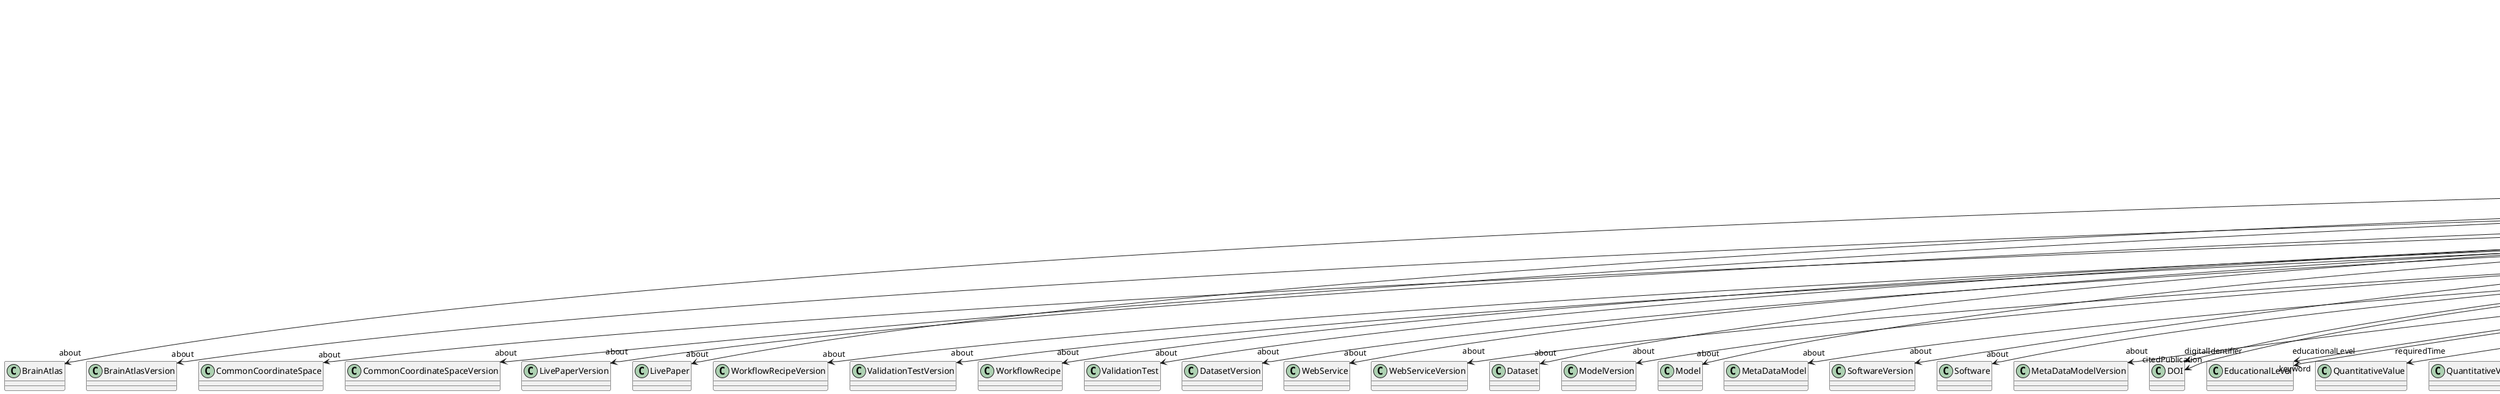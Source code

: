 @startuml
class LearningResource {
+about
+digitalIdentifier
+educationalLevel
+learningOutcome
+order
+prerequisite
+requiredTime
+topic
+type
+abstract
+author
+citedPublication
+copyright
+creationDate
+custodian
+editor
+funding
+IRI
+keyword
+license
+modificationDate
+name
+publicationDate
+publisher
+versionIdentifier

}
LearningResource -d-> "about" BrainAtlas
LearningResource -d-> "about" BrainAtlasVersion
LearningResource -d-> "about" CommonCoordinateSpace
LearningResource -d-> "about" CommonCoordinateSpaceVersion
LearningResource -d-> "about" LivePaperVersion
LearningResource -d-> "about" LivePaper
LearningResource -d-> "about" WorkflowRecipeVersion
LearningResource -d-> "about" ValidationTestVersion
LearningResource -d-> "about" WorkflowRecipe
LearningResource -d-> "about" ValidationTest
LearningResource -d-> "about" DatasetVersion
LearningResource -d-> "about" WebService
LearningResource -d-> "about" WebServiceVersion
LearningResource -d-> "about" Dataset
LearningResource -d-> "about" ModelVersion
LearningResource -d-> "about" Model
LearningResource -d-> "about" MetaDataModel
LearningResource -d-> "about" SoftwareVersion
LearningResource -d-> "about" Software
LearningResource -d-> "about" MetaDataModelVersion
LearningResource -d-> "digitalIdentifier" DOI
LearningResource -d-> "educationalLevel" EducationalLevel
LearningResource -d-> "requiredTime" QuantitativeValue
LearningResource -d-> "requiredTime" QuantitativeValueRange
LearningResource -d-> "type" LearningResourceType
LearningResource -d-> "author" Person
LearningResource -d-> "author" Organization
LearningResource -d-> "author" Consortium
LearningResource -d-> "citedPublication" DOI
LearningResource -d-> "citedPublication" ISBN
LearningResource -d-> "copyright" Copyright
LearningResource -d-> "custodian" Person
LearningResource -d-> "custodian" Organization
LearningResource -d-> "custodian" Consortium
LearningResource -d-> "editor" Person
LearningResource -d-> "funding" Funding
LearningResource -d-> "keyword" AnnotationCriteriaType
LearningResource -d-> "keyword" BreedingType
LearningResource -d-> "keyword" ModelAbstractionLevel
LearningResource -d-> "keyword" OlfactoryStimulusType
LearningResource -d-> "keyword" GustatoryStimulusType
LearningResource -d-> "keyword" Terminology
LearningResource -d-> "keyword" BiologicalOrder
LearningResource -d-> "keyword" AgeCategory
LearningResource -d-> "keyword" MeasuredQuantity
LearningResource -d-> "keyword" Service
LearningResource -d-> "keyword" TermSuggestion
LearningResource -d-> "keyword" Disease
LearningResource -d-> "keyword" FileUsageRole
LearningResource -d-> "keyword" SetupType
LearningResource -d-> "keyword" AuditoryStimulusType
LearningResource -d-> "keyword" AnatomicalAxesOrientation
LearningResource -d-> "keyword" Language
LearningResource -d-> "keyword" DataType
LearningResource -d-> "keyword" TissueSampleType
LearningResource -d-> "keyword" SubcellularEntity
LearningResource -d-> "keyword" TypeOfUncertainty
LearningResource -d-> "keyword" CellCultureType
LearningResource -d-> "keyword" SubjectAttribute
LearningResource -d-> "keyword" PatchClampVariation
LearningResource -d-> "keyword" CriteriaQualityType
LearningResource -d-> "keyword" Species
LearningResource -d-> "keyword" UBERONParcellation
LearningResource -d-> "keyword" MolecularEntity
LearningResource -d-> "keyword" EthicsAssessment
LearningResource -d-> "keyword" Technique
LearningResource -d-> "keyword" ElectricalStimulusType
LearningResource -d-> "keyword" Laterality
LearningResource -d-> "keyword" GeneticStrainType
LearningResource -d-> "keyword" AnatomicalPlane
LearningResource -d-> "keyword" SoftwareApplicationCategory
LearningResource -d-> "keyword" PreparationType
LearningResource -d-> "keyword" OperatingSystem
LearningResource -d-> "keyword" OperatingDevice
LearningResource -d-> "keyword" AnatomicalIdentificationType
LearningResource -d-> "keyword" OrganismSystem
LearningResource -d-> "keyword" FileRepositoryType
LearningResource -d-> "keyword" QualitativeOverlap
LearningResource -d-> "keyword" Organ
LearningResource -d-> "keyword" MetaDataModelType
LearningResource -d-> "keyword" LearningResourceType
LearningResource -d-> "keyword" StimulationTechnique
LearningResource -d-> "keyword" CranialWindowConstructionType
LearningResource -d-> "keyword" ProductAccessibility
LearningResource -d-> "keyword" EducationalLevel
LearningResource -d-> "keyword" ModelScope
LearningResource -d-> "keyword" OpticalStimulusType
LearningResource -d-> "keyword" ActionStatusType
LearningResource -d-> "keyword" ChemicalMixtureType
LearningResource -d-> "keyword" DiseaseModel
LearningResource -d-> "keyword" DeviceType
LearningResource -d-> "keyword" VisualStimulusType
LearningResource -d-> "keyword" ExperimentalApproach
LearningResource -d-> "keyword" CranialWindowReinforcementType
LearningResource -d-> "keyword" DifferenceMeasure
LearningResource -d-> "keyword" Colormap
LearningResource -d-> "keyword" AnnotationType
LearningResource -d-> "keyword" Handedness
LearningResource -d-> "keyword" SoftwareFeature
LearningResource -d-> "keyword" TissueSampleAttribute
LearningResource -d-> "keyword" UnitOfMeasurement
LearningResource -d-> "keyword" CellType
LearningResource -d-> "keyword" BiologicalSex
LearningResource -d-> "keyword" OrganismSubstance
LearningResource -d-> "keyword" StimulationApproach
LearningResource -d-> "keyword" AtlasType
LearningResource -d-> "keyword" ContributionType
LearningResource -d-> "keyword" FileBundleGrouping
LearningResource -d-> "keyword" ProgrammingLanguage
LearningResource -d-> "keyword" SemanticDataType
LearningResource -d-> "keyword" TactileStimulusType
LearningResource -d-> "keyword" AnalysisTechnique
LearningResource -d-> "license" License
LearningResource -d-> "publisher" Person
LearningResource -d-> "publisher" Organization
LearningResource -d-> "publisher" Consortium

@enduml